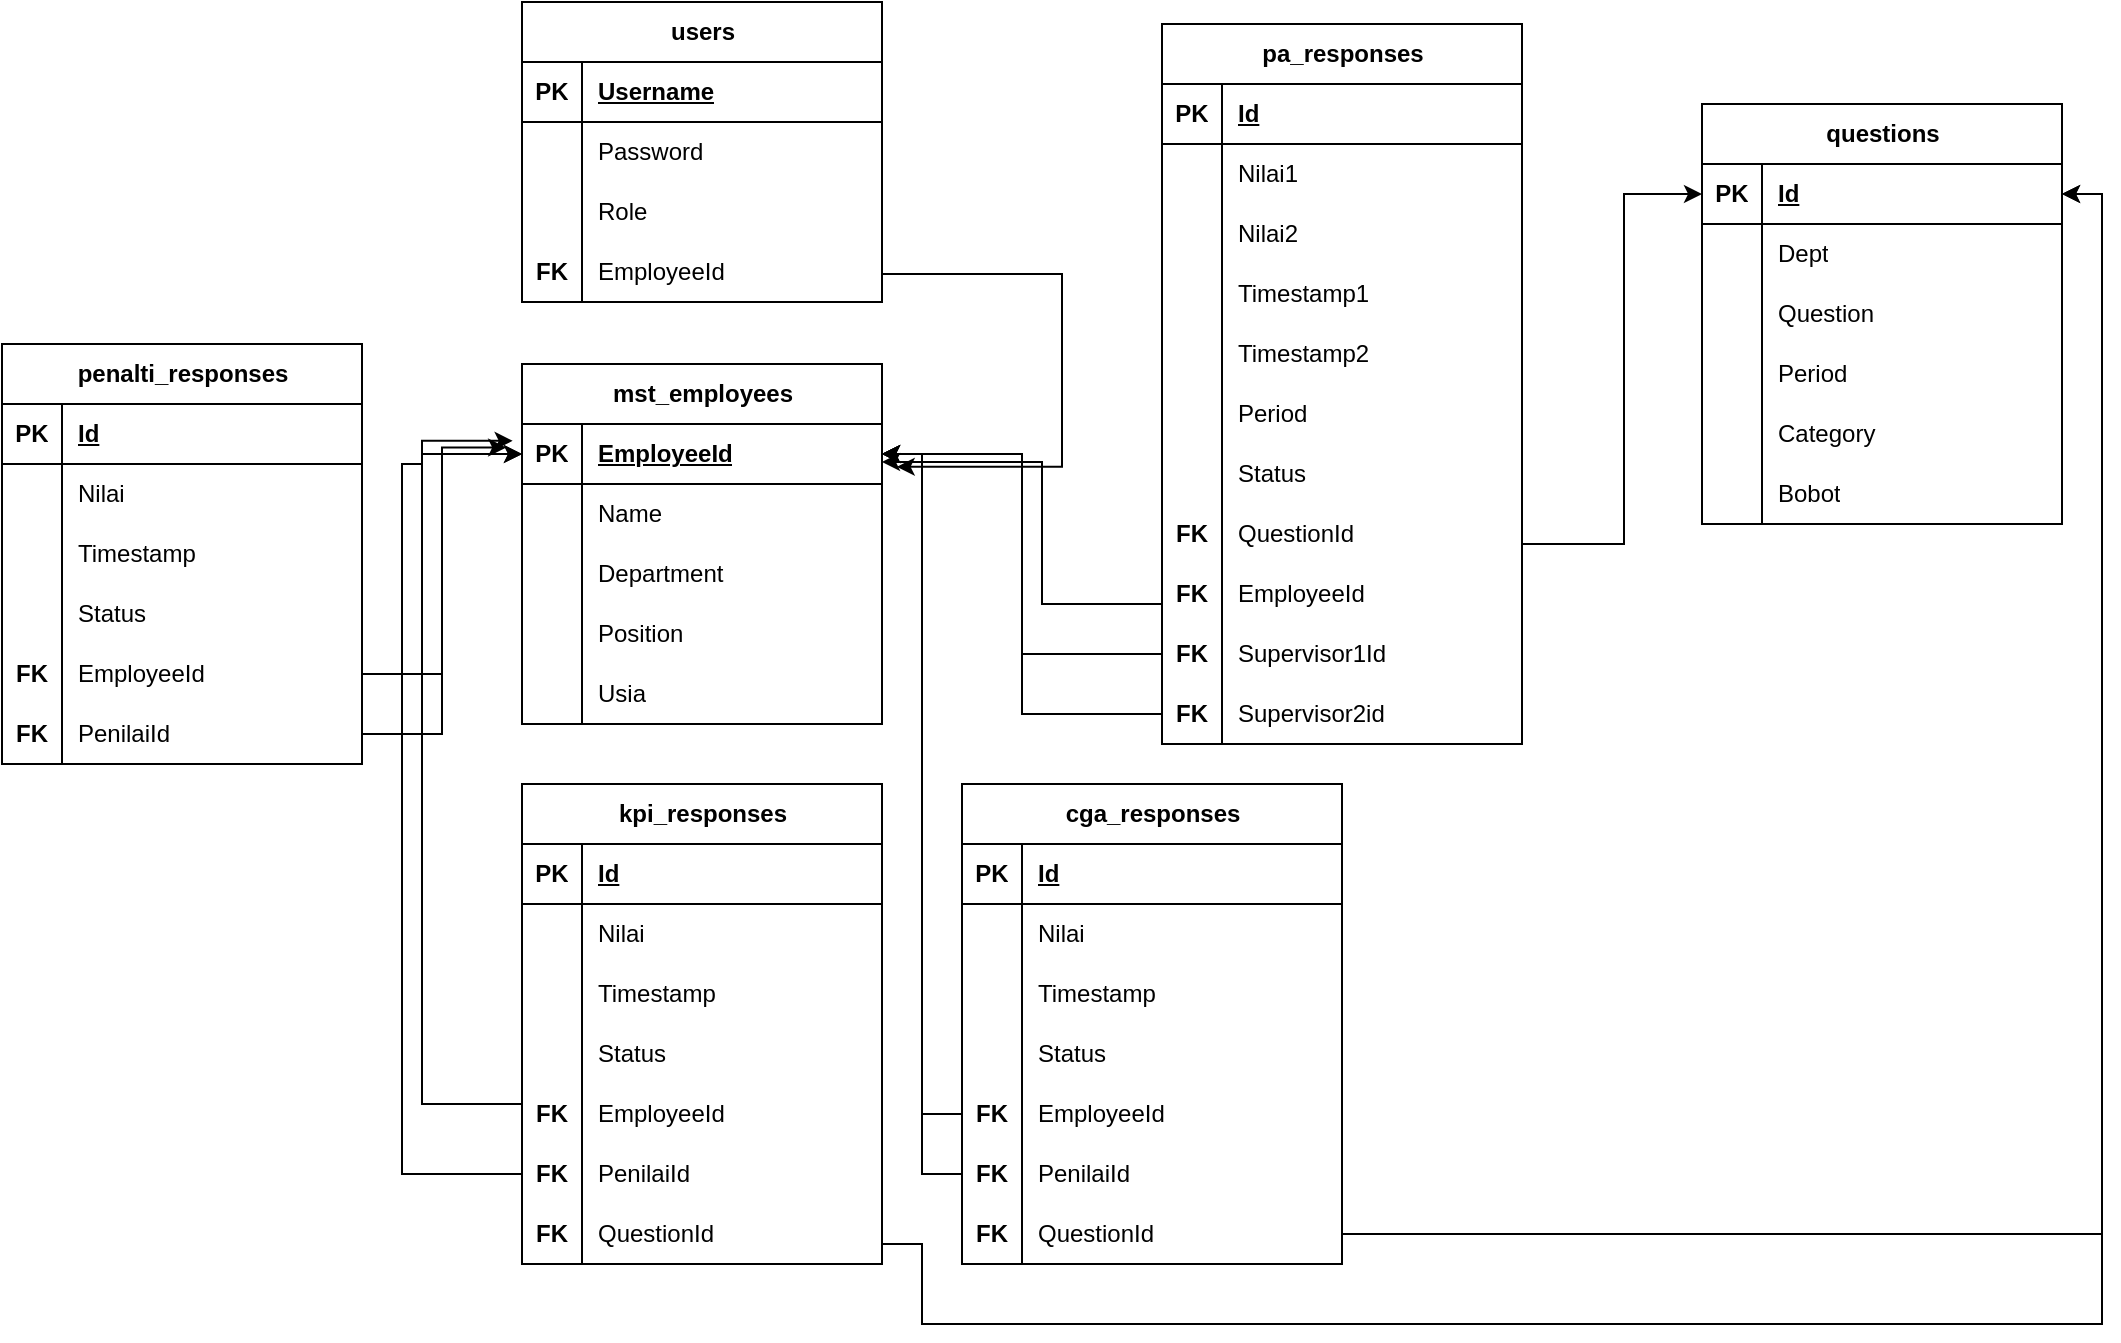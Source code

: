 <mxfile version="22.1.17" type="github">
  <diagram id="C5RBs43oDa-KdzZeNtuy" name="Page-1">
    <mxGraphModel dx="1941" dy="593" grid="1" gridSize="10" guides="1" tooltips="1" connect="1" arrows="1" fold="1" page="1" pageScale="1" pageWidth="827" pageHeight="1169" math="0" shadow="0">
      <root>
        <mxCell id="WIyWlLk6GJQsqaUBKTNV-0" />
        <mxCell id="WIyWlLk6GJQsqaUBKTNV-1" parent="WIyWlLk6GJQsqaUBKTNV-0" />
        <mxCell id="JhPKm9NOMR6fe_0S56Cf-0" style="edgeStyle=orthogonalEdgeStyle;rounded=0;orthogonalLoop=1;jettySize=auto;html=1;entryX=1.046;entryY=0.593;entryDx=0;entryDy=0;entryPerimeter=0;" parent="WIyWlLk6GJQsqaUBKTNV-1" edge="1">
          <mxGeometry relative="1" as="geometry">
            <Array as="points">
              <mxPoint x="470" y="245" />
              <mxPoint x="470" y="341" />
            </Array>
            <mxPoint x="380" y="245" as="sourcePoint" />
            <mxPoint x="387.36" y="341.418" as="targetPoint" />
          </mxGeometry>
        </mxCell>
        <mxCell id="JhPKm9NOMR6fe_0S56Cf-19" style="edgeStyle=orthogonalEdgeStyle;rounded=0;orthogonalLoop=1;jettySize=auto;html=1;entryX=1;entryY=0.5;entryDx=0;entryDy=0;" parent="WIyWlLk6GJQsqaUBKTNV-1" edge="1">
          <mxGeometry relative="1" as="geometry">
            <mxPoint x="520" y="410" as="sourcePoint" />
            <mxPoint x="380" y="339" as="targetPoint" />
            <Array as="points">
              <mxPoint x="460" y="410" />
              <mxPoint x="460" y="339" />
            </Array>
          </mxGeometry>
        </mxCell>
        <mxCell id="JhPKm9NOMR6fe_0S56Cf-29" style="edgeStyle=orthogonalEdgeStyle;rounded=0;orthogonalLoop=1;jettySize=auto;html=1;entryX=0;entryY=0.5;entryDx=0;entryDy=0;exitX=1;exitY=0.5;exitDx=0;exitDy=0;" parent="WIyWlLk6GJQsqaUBKTNV-1" source="szhjfp7ARfmKRHWfMrzg-44" target="szhjfp7ARfmKRHWfMrzg-67" edge="1">
          <mxGeometry relative="1" as="geometry">
            <mxPoint x="700" y="441" as="sourcePoint" />
            <mxPoint x="750" y="199" as="targetPoint" />
            <Array as="points">
              <mxPoint x="700" y="380" />
              <mxPoint x="751" y="380" />
              <mxPoint x="751" y="205" />
            </Array>
          </mxGeometry>
        </mxCell>
        <mxCell id="szhjfp7ARfmKRHWfMrzg-102" style="edgeStyle=orthogonalEdgeStyle;rounded=0;orthogonalLoop=1;jettySize=auto;html=1;entryX=1;entryY=0.5;entryDx=0;entryDy=0;exitX=1;exitY=0.5;exitDx=0;exitDy=0;" edge="1" parent="WIyWlLk6GJQsqaUBKTNV-1" target="szhjfp7ARfmKRHWfMrzg-67">
          <mxGeometry relative="1" as="geometry">
            <mxPoint x="380" y="713" as="sourcePoint" />
            <Array as="points">
              <mxPoint x="380" y="730" />
              <mxPoint x="400" y="730" />
              <mxPoint x="400" y="770" />
              <mxPoint x="990" y="770" />
              <mxPoint x="990" y="205" />
            </Array>
          </mxGeometry>
        </mxCell>
        <mxCell id="JhPKm9NOMR6fe_0S56Cf-43" style="edgeStyle=orthogonalEdgeStyle;rounded=0;orthogonalLoop=1;jettySize=auto;html=1;exitX=0;exitY=0.5;exitDx=0;exitDy=0;entryX=0;entryY=0.5;entryDx=0;entryDy=0;" parent="WIyWlLk6GJQsqaUBKTNV-1" source="szhjfp7ARfmKRHWfMrzg-143" target="szhjfp7ARfmKRHWfMrzg-173" edge="1">
          <mxGeometry relative="1" as="geometry">
            <mxPoint x="220" y="661" as="sourcePoint" />
            <mxPoint x="170" y="100" as="targetPoint" />
            <Array as="points">
              <mxPoint x="140" y="695" />
              <mxPoint x="140" y="340" />
              <mxPoint x="150" y="340" />
              <mxPoint x="150" y="335" />
            </Array>
          </mxGeometry>
        </mxCell>
        <mxCell id="JhPKm9NOMR6fe_0S56Cf-44" style="edgeStyle=orthogonalEdgeStyle;rounded=0;orthogonalLoop=1;jettySize=auto;html=1;exitX=0;exitY=0.5;exitDx=0;exitDy=0;entryX=-0.026;entryY=0.281;entryDx=0;entryDy=0;entryPerimeter=0;" parent="WIyWlLk6GJQsqaUBKTNV-1" source="szhjfp7ARfmKRHWfMrzg-140" target="szhjfp7ARfmKRHWfMrzg-173" edge="1">
          <mxGeometry relative="1" as="geometry">
            <mxPoint x="220" y="687" as="sourcePoint" />
            <mxPoint x="150" y="270" as="targetPoint" />
            <Array as="points">
              <mxPoint x="200" y="660" />
              <mxPoint x="150" y="660" />
              <mxPoint x="150" y="328" />
            </Array>
          </mxGeometry>
        </mxCell>
        <mxCell id="szhjfp7ARfmKRHWfMrzg-2" value="pa_responses" style="shape=table;startSize=30;container=1;collapsible=1;childLayout=tableLayout;fixedRows=1;rowLines=0;fontStyle=1;align=center;resizeLast=1;html=1;" vertex="1" parent="WIyWlLk6GJQsqaUBKTNV-1">
          <mxGeometry x="520" y="120" width="180" height="360" as="geometry" />
        </mxCell>
        <mxCell id="szhjfp7ARfmKRHWfMrzg-3" value="" style="shape=tableRow;horizontal=0;startSize=0;swimlaneHead=0;swimlaneBody=0;fillColor=none;collapsible=0;dropTarget=0;points=[[0,0.5],[1,0.5]];portConstraint=eastwest;top=0;left=0;right=0;bottom=1;" vertex="1" parent="szhjfp7ARfmKRHWfMrzg-2">
          <mxGeometry y="30" width="180" height="30" as="geometry" />
        </mxCell>
        <mxCell id="szhjfp7ARfmKRHWfMrzg-4" value="PK" style="shape=partialRectangle;connectable=0;fillColor=none;top=0;left=0;bottom=0;right=0;fontStyle=1;overflow=hidden;whiteSpace=wrap;html=1;" vertex="1" parent="szhjfp7ARfmKRHWfMrzg-3">
          <mxGeometry width="30" height="30" as="geometry">
            <mxRectangle width="30" height="30" as="alternateBounds" />
          </mxGeometry>
        </mxCell>
        <mxCell id="szhjfp7ARfmKRHWfMrzg-5" value="Id" style="shape=partialRectangle;connectable=0;fillColor=none;top=0;left=0;bottom=0;right=0;align=left;spacingLeft=6;fontStyle=5;overflow=hidden;whiteSpace=wrap;html=1;" vertex="1" parent="szhjfp7ARfmKRHWfMrzg-3">
          <mxGeometry x="30" width="150" height="30" as="geometry">
            <mxRectangle width="150" height="30" as="alternateBounds" />
          </mxGeometry>
        </mxCell>
        <mxCell id="szhjfp7ARfmKRHWfMrzg-6" value="" style="shape=tableRow;horizontal=0;startSize=0;swimlaneHead=0;swimlaneBody=0;fillColor=none;collapsible=0;dropTarget=0;points=[[0,0.5],[1,0.5]];portConstraint=eastwest;top=0;left=0;right=0;bottom=0;" vertex="1" parent="szhjfp7ARfmKRHWfMrzg-2">
          <mxGeometry y="60" width="180" height="30" as="geometry" />
        </mxCell>
        <mxCell id="szhjfp7ARfmKRHWfMrzg-7" value="" style="shape=partialRectangle;connectable=0;fillColor=none;top=0;left=0;bottom=0;right=0;editable=1;overflow=hidden;whiteSpace=wrap;html=1;" vertex="1" parent="szhjfp7ARfmKRHWfMrzg-6">
          <mxGeometry width="30" height="30" as="geometry">
            <mxRectangle width="30" height="30" as="alternateBounds" />
          </mxGeometry>
        </mxCell>
        <mxCell id="szhjfp7ARfmKRHWfMrzg-8" value="Nilai1" style="shape=partialRectangle;connectable=0;fillColor=none;top=0;left=0;bottom=0;right=0;align=left;spacingLeft=6;overflow=hidden;whiteSpace=wrap;html=1;" vertex="1" parent="szhjfp7ARfmKRHWfMrzg-6">
          <mxGeometry x="30" width="150" height="30" as="geometry">
            <mxRectangle width="150" height="30" as="alternateBounds" />
          </mxGeometry>
        </mxCell>
        <mxCell id="szhjfp7ARfmKRHWfMrzg-9" value="" style="shape=tableRow;horizontal=0;startSize=0;swimlaneHead=0;swimlaneBody=0;fillColor=none;collapsible=0;dropTarget=0;points=[[0,0.5],[1,0.5]];portConstraint=eastwest;top=0;left=0;right=0;bottom=0;" vertex="1" parent="szhjfp7ARfmKRHWfMrzg-2">
          <mxGeometry y="90" width="180" height="30" as="geometry" />
        </mxCell>
        <mxCell id="szhjfp7ARfmKRHWfMrzg-10" value="" style="shape=partialRectangle;connectable=0;fillColor=none;top=0;left=0;bottom=0;right=0;editable=1;overflow=hidden;whiteSpace=wrap;html=1;" vertex="1" parent="szhjfp7ARfmKRHWfMrzg-9">
          <mxGeometry width="30" height="30" as="geometry">
            <mxRectangle width="30" height="30" as="alternateBounds" />
          </mxGeometry>
        </mxCell>
        <mxCell id="szhjfp7ARfmKRHWfMrzg-11" value="Nilai2" style="shape=partialRectangle;connectable=0;fillColor=none;top=0;left=0;bottom=0;right=0;align=left;spacingLeft=6;overflow=hidden;whiteSpace=wrap;html=1;" vertex="1" parent="szhjfp7ARfmKRHWfMrzg-9">
          <mxGeometry x="30" width="150" height="30" as="geometry">
            <mxRectangle width="150" height="30" as="alternateBounds" />
          </mxGeometry>
        </mxCell>
        <mxCell id="szhjfp7ARfmKRHWfMrzg-12" value="" style="shape=tableRow;horizontal=0;startSize=0;swimlaneHead=0;swimlaneBody=0;fillColor=none;collapsible=0;dropTarget=0;points=[[0,0.5],[1,0.5]];portConstraint=eastwest;top=0;left=0;right=0;bottom=0;" vertex="1" parent="szhjfp7ARfmKRHWfMrzg-2">
          <mxGeometry y="120" width="180" height="30" as="geometry" />
        </mxCell>
        <mxCell id="szhjfp7ARfmKRHWfMrzg-13" value="" style="shape=partialRectangle;connectable=0;fillColor=none;top=0;left=0;bottom=0;right=0;editable=1;overflow=hidden;whiteSpace=wrap;html=1;" vertex="1" parent="szhjfp7ARfmKRHWfMrzg-12">
          <mxGeometry width="30" height="30" as="geometry">
            <mxRectangle width="30" height="30" as="alternateBounds" />
          </mxGeometry>
        </mxCell>
        <mxCell id="szhjfp7ARfmKRHWfMrzg-14" value="Timestamp1" style="shape=partialRectangle;connectable=0;fillColor=none;top=0;left=0;bottom=0;right=0;align=left;spacingLeft=6;overflow=hidden;whiteSpace=wrap;html=1;" vertex="1" parent="szhjfp7ARfmKRHWfMrzg-12">
          <mxGeometry x="30" width="150" height="30" as="geometry">
            <mxRectangle width="150" height="30" as="alternateBounds" />
          </mxGeometry>
        </mxCell>
        <mxCell id="szhjfp7ARfmKRHWfMrzg-35" value="" style="shape=tableRow;horizontal=0;startSize=0;swimlaneHead=0;swimlaneBody=0;fillColor=none;collapsible=0;dropTarget=0;points=[[0,0.5],[1,0.5]];portConstraint=eastwest;top=0;left=0;right=0;bottom=0;" vertex="1" parent="szhjfp7ARfmKRHWfMrzg-2">
          <mxGeometry y="150" width="180" height="30" as="geometry" />
        </mxCell>
        <mxCell id="szhjfp7ARfmKRHWfMrzg-36" value="" style="shape=partialRectangle;connectable=0;fillColor=none;top=0;left=0;bottom=0;right=0;editable=1;overflow=hidden;whiteSpace=wrap;html=1;" vertex="1" parent="szhjfp7ARfmKRHWfMrzg-35">
          <mxGeometry width="30" height="30" as="geometry">
            <mxRectangle width="30" height="30" as="alternateBounds" />
          </mxGeometry>
        </mxCell>
        <mxCell id="szhjfp7ARfmKRHWfMrzg-37" value="Timestamp2" style="shape=partialRectangle;connectable=0;fillColor=none;top=0;left=0;bottom=0;right=0;align=left;spacingLeft=6;overflow=hidden;whiteSpace=wrap;html=1;" vertex="1" parent="szhjfp7ARfmKRHWfMrzg-35">
          <mxGeometry x="30" width="150" height="30" as="geometry">
            <mxRectangle width="150" height="30" as="alternateBounds" />
          </mxGeometry>
        </mxCell>
        <mxCell id="szhjfp7ARfmKRHWfMrzg-38" value="" style="shape=tableRow;horizontal=0;startSize=0;swimlaneHead=0;swimlaneBody=0;fillColor=none;collapsible=0;dropTarget=0;points=[[0,0.5],[1,0.5]];portConstraint=eastwest;top=0;left=0;right=0;bottom=0;" vertex="1" parent="szhjfp7ARfmKRHWfMrzg-2">
          <mxGeometry y="180" width="180" height="30" as="geometry" />
        </mxCell>
        <mxCell id="szhjfp7ARfmKRHWfMrzg-39" value="" style="shape=partialRectangle;connectable=0;fillColor=none;top=0;left=0;bottom=0;right=0;editable=1;overflow=hidden;whiteSpace=wrap;html=1;" vertex="1" parent="szhjfp7ARfmKRHWfMrzg-38">
          <mxGeometry width="30" height="30" as="geometry">
            <mxRectangle width="30" height="30" as="alternateBounds" />
          </mxGeometry>
        </mxCell>
        <mxCell id="szhjfp7ARfmKRHWfMrzg-40" value="Period" style="shape=partialRectangle;connectable=0;fillColor=none;top=0;left=0;bottom=0;right=0;align=left;spacingLeft=6;overflow=hidden;whiteSpace=wrap;html=1;" vertex="1" parent="szhjfp7ARfmKRHWfMrzg-38">
          <mxGeometry x="30" width="150" height="30" as="geometry">
            <mxRectangle width="150" height="30" as="alternateBounds" />
          </mxGeometry>
        </mxCell>
        <mxCell id="szhjfp7ARfmKRHWfMrzg-41" value="" style="shape=tableRow;horizontal=0;startSize=0;swimlaneHead=0;swimlaneBody=0;fillColor=none;collapsible=0;dropTarget=0;points=[[0,0.5],[1,0.5]];portConstraint=eastwest;top=0;left=0;right=0;bottom=0;" vertex="1" parent="szhjfp7ARfmKRHWfMrzg-2">
          <mxGeometry y="210" width="180" height="30" as="geometry" />
        </mxCell>
        <mxCell id="szhjfp7ARfmKRHWfMrzg-42" value="" style="shape=partialRectangle;connectable=0;fillColor=none;top=0;left=0;bottom=0;right=0;editable=1;overflow=hidden;whiteSpace=wrap;html=1;" vertex="1" parent="szhjfp7ARfmKRHWfMrzg-41">
          <mxGeometry width="30" height="30" as="geometry">
            <mxRectangle width="30" height="30" as="alternateBounds" />
          </mxGeometry>
        </mxCell>
        <mxCell id="szhjfp7ARfmKRHWfMrzg-43" value="Status" style="shape=partialRectangle;connectable=0;fillColor=none;top=0;left=0;bottom=0;right=0;align=left;spacingLeft=6;overflow=hidden;whiteSpace=wrap;html=1;" vertex="1" parent="szhjfp7ARfmKRHWfMrzg-41">
          <mxGeometry x="30" width="150" height="30" as="geometry">
            <mxRectangle width="150" height="30" as="alternateBounds" />
          </mxGeometry>
        </mxCell>
        <mxCell id="szhjfp7ARfmKRHWfMrzg-44" value="" style="shape=tableRow;horizontal=0;startSize=0;swimlaneHead=0;swimlaneBody=0;fillColor=none;collapsible=0;dropTarget=0;points=[[0,0.5],[1,0.5]];portConstraint=eastwest;top=0;left=0;right=0;bottom=0;" vertex="1" parent="szhjfp7ARfmKRHWfMrzg-2">
          <mxGeometry y="240" width="180" height="30" as="geometry" />
        </mxCell>
        <mxCell id="szhjfp7ARfmKRHWfMrzg-45" value="&lt;b&gt;FK&lt;/b&gt;" style="shape=partialRectangle;connectable=0;fillColor=none;top=0;left=0;bottom=0;right=0;editable=1;overflow=hidden;whiteSpace=wrap;html=1;" vertex="1" parent="szhjfp7ARfmKRHWfMrzg-44">
          <mxGeometry width="30" height="30" as="geometry">
            <mxRectangle width="30" height="30" as="alternateBounds" />
          </mxGeometry>
        </mxCell>
        <mxCell id="szhjfp7ARfmKRHWfMrzg-46" value="QuestionId" style="shape=partialRectangle;connectable=0;fillColor=none;top=0;left=0;bottom=0;right=0;align=left;spacingLeft=6;overflow=hidden;whiteSpace=wrap;html=1;" vertex="1" parent="szhjfp7ARfmKRHWfMrzg-44">
          <mxGeometry x="30" width="150" height="30" as="geometry">
            <mxRectangle width="150" height="30" as="alternateBounds" />
          </mxGeometry>
        </mxCell>
        <mxCell id="szhjfp7ARfmKRHWfMrzg-47" value="" style="shape=tableRow;horizontal=0;startSize=0;swimlaneHead=0;swimlaneBody=0;fillColor=none;collapsible=0;dropTarget=0;points=[[0,0.5],[1,0.5]];portConstraint=eastwest;top=0;left=0;right=0;bottom=0;" vertex="1" parent="szhjfp7ARfmKRHWfMrzg-2">
          <mxGeometry y="270" width="180" height="30" as="geometry" />
        </mxCell>
        <mxCell id="szhjfp7ARfmKRHWfMrzg-48" value="&lt;b&gt;FK&lt;/b&gt;" style="shape=partialRectangle;connectable=0;fillColor=none;top=0;left=0;bottom=0;right=0;editable=1;overflow=hidden;whiteSpace=wrap;html=1;" vertex="1" parent="szhjfp7ARfmKRHWfMrzg-47">
          <mxGeometry width="30" height="30" as="geometry">
            <mxRectangle width="30" height="30" as="alternateBounds" />
          </mxGeometry>
        </mxCell>
        <mxCell id="szhjfp7ARfmKRHWfMrzg-49" value="EmployeeId" style="shape=partialRectangle;connectable=0;fillColor=none;top=0;left=0;bottom=0;right=0;align=left;spacingLeft=6;overflow=hidden;whiteSpace=wrap;html=1;" vertex="1" parent="szhjfp7ARfmKRHWfMrzg-47">
          <mxGeometry x="30" width="150" height="30" as="geometry">
            <mxRectangle width="150" height="30" as="alternateBounds" />
          </mxGeometry>
        </mxCell>
        <mxCell id="szhjfp7ARfmKRHWfMrzg-50" value="" style="shape=tableRow;horizontal=0;startSize=0;swimlaneHead=0;swimlaneBody=0;fillColor=none;collapsible=0;dropTarget=0;points=[[0,0.5],[1,0.5]];portConstraint=eastwest;top=0;left=0;right=0;bottom=0;" vertex="1" parent="szhjfp7ARfmKRHWfMrzg-2">
          <mxGeometry y="300" width="180" height="30" as="geometry" />
        </mxCell>
        <mxCell id="szhjfp7ARfmKRHWfMrzg-51" value="&lt;b&gt;FK&lt;/b&gt;" style="shape=partialRectangle;connectable=0;fillColor=none;top=0;left=0;bottom=0;right=0;editable=1;overflow=hidden;whiteSpace=wrap;html=1;" vertex="1" parent="szhjfp7ARfmKRHWfMrzg-50">
          <mxGeometry width="30" height="30" as="geometry">
            <mxRectangle width="30" height="30" as="alternateBounds" />
          </mxGeometry>
        </mxCell>
        <mxCell id="szhjfp7ARfmKRHWfMrzg-52" value="Supervisor1Id" style="shape=partialRectangle;connectable=0;fillColor=none;top=0;left=0;bottom=0;right=0;align=left;spacingLeft=6;overflow=hidden;whiteSpace=wrap;html=1;" vertex="1" parent="szhjfp7ARfmKRHWfMrzg-50">
          <mxGeometry x="30" width="150" height="30" as="geometry">
            <mxRectangle width="150" height="30" as="alternateBounds" />
          </mxGeometry>
        </mxCell>
        <mxCell id="szhjfp7ARfmKRHWfMrzg-53" value="" style="shape=tableRow;horizontal=0;startSize=0;swimlaneHead=0;swimlaneBody=0;fillColor=none;collapsible=0;dropTarget=0;points=[[0,0.5],[1,0.5]];portConstraint=eastwest;top=0;left=0;right=0;bottom=0;" vertex="1" parent="szhjfp7ARfmKRHWfMrzg-2">
          <mxGeometry y="330" width="180" height="30" as="geometry" />
        </mxCell>
        <mxCell id="szhjfp7ARfmKRHWfMrzg-54" value="&lt;b&gt;FK&lt;/b&gt;" style="shape=partialRectangle;connectable=0;fillColor=none;top=0;left=0;bottom=0;right=0;editable=1;overflow=hidden;whiteSpace=wrap;html=1;" vertex="1" parent="szhjfp7ARfmKRHWfMrzg-53">
          <mxGeometry width="30" height="30" as="geometry">
            <mxRectangle width="30" height="30" as="alternateBounds" />
          </mxGeometry>
        </mxCell>
        <mxCell id="szhjfp7ARfmKRHWfMrzg-55" value="Supervisor2id" style="shape=partialRectangle;connectable=0;fillColor=none;top=0;left=0;bottom=0;right=0;align=left;spacingLeft=6;overflow=hidden;whiteSpace=wrap;html=1;" vertex="1" parent="szhjfp7ARfmKRHWfMrzg-53">
          <mxGeometry x="30" width="150" height="30" as="geometry">
            <mxRectangle width="150" height="30" as="alternateBounds" />
          </mxGeometry>
        </mxCell>
        <mxCell id="szhjfp7ARfmKRHWfMrzg-66" value="questions" style="shape=table;startSize=30;container=1;collapsible=1;childLayout=tableLayout;fixedRows=1;rowLines=0;fontStyle=1;align=center;resizeLast=1;html=1;" vertex="1" parent="WIyWlLk6GJQsqaUBKTNV-1">
          <mxGeometry x="790" y="160" width="180" height="210" as="geometry" />
        </mxCell>
        <mxCell id="szhjfp7ARfmKRHWfMrzg-67" value="" style="shape=tableRow;horizontal=0;startSize=0;swimlaneHead=0;swimlaneBody=0;fillColor=none;collapsible=0;dropTarget=0;points=[[0,0.5],[1,0.5]];portConstraint=eastwest;top=0;left=0;right=0;bottom=1;" vertex="1" parent="szhjfp7ARfmKRHWfMrzg-66">
          <mxGeometry y="30" width="180" height="30" as="geometry" />
        </mxCell>
        <mxCell id="szhjfp7ARfmKRHWfMrzg-68" value="PK" style="shape=partialRectangle;connectable=0;fillColor=none;top=0;left=0;bottom=0;right=0;fontStyle=1;overflow=hidden;whiteSpace=wrap;html=1;" vertex="1" parent="szhjfp7ARfmKRHWfMrzg-67">
          <mxGeometry width="30" height="30" as="geometry">
            <mxRectangle width="30" height="30" as="alternateBounds" />
          </mxGeometry>
        </mxCell>
        <mxCell id="szhjfp7ARfmKRHWfMrzg-69" value="Id" style="shape=partialRectangle;connectable=0;fillColor=none;top=0;left=0;bottom=0;right=0;align=left;spacingLeft=6;fontStyle=5;overflow=hidden;whiteSpace=wrap;html=1;" vertex="1" parent="szhjfp7ARfmKRHWfMrzg-67">
          <mxGeometry x="30" width="150" height="30" as="geometry">
            <mxRectangle width="150" height="30" as="alternateBounds" />
          </mxGeometry>
        </mxCell>
        <mxCell id="szhjfp7ARfmKRHWfMrzg-70" value="" style="shape=tableRow;horizontal=0;startSize=0;swimlaneHead=0;swimlaneBody=0;fillColor=none;collapsible=0;dropTarget=0;points=[[0,0.5],[1,0.5]];portConstraint=eastwest;top=0;left=0;right=0;bottom=0;" vertex="1" parent="szhjfp7ARfmKRHWfMrzg-66">
          <mxGeometry y="60" width="180" height="30" as="geometry" />
        </mxCell>
        <mxCell id="szhjfp7ARfmKRHWfMrzg-71" value="" style="shape=partialRectangle;connectable=0;fillColor=none;top=0;left=0;bottom=0;right=0;editable=1;overflow=hidden;whiteSpace=wrap;html=1;" vertex="1" parent="szhjfp7ARfmKRHWfMrzg-70">
          <mxGeometry width="30" height="30" as="geometry">
            <mxRectangle width="30" height="30" as="alternateBounds" />
          </mxGeometry>
        </mxCell>
        <mxCell id="szhjfp7ARfmKRHWfMrzg-72" value="Dept" style="shape=partialRectangle;connectable=0;fillColor=none;top=0;left=0;bottom=0;right=0;align=left;spacingLeft=6;overflow=hidden;whiteSpace=wrap;html=1;" vertex="1" parent="szhjfp7ARfmKRHWfMrzg-70">
          <mxGeometry x="30" width="150" height="30" as="geometry">
            <mxRectangle width="150" height="30" as="alternateBounds" />
          </mxGeometry>
        </mxCell>
        <mxCell id="szhjfp7ARfmKRHWfMrzg-73" value="" style="shape=tableRow;horizontal=0;startSize=0;swimlaneHead=0;swimlaneBody=0;fillColor=none;collapsible=0;dropTarget=0;points=[[0,0.5],[1,0.5]];portConstraint=eastwest;top=0;left=0;right=0;bottom=0;" vertex="1" parent="szhjfp7ARfmKRHWfMrzg-66">
          <mxGeometry y="90" width="180" height="30" as="geometry" />
        </mxCell>
        <mxCell id="szhjfp7ARfmKRHWfMrzg-74" value="" style="shape=partialRectangle;connectable=0;fillColor=none;top=0;left=0;bottom=0;right=0;editable=1;overflow=hidden;whiteSpace=wrap;html=1;" vertex="1" parent="szhjfp7ARfmKRHWfMrzg-73">
          <mxGeometry width="30" height="30" as="geometry">
            <mxRectangle width="30" height="30" as="alternateBounds" />
          </mxGeometry>
        </mxCell>
        <mxCell id="szhjfp7ARfmKRHWfMrzg-75" value="Question" style="shape=partialRectangle;connectable=0;fillColor=none;top=0;left=0;bottom=0;right=0;align=left;spacingLeft=6;overflow=hidden;whiteSpace=wrap;html=1;" vertex="1" parent="szhjfp7ARfmKRHWfMrzg-73">
          <mxGeometry x="30" width="150" height="30" as="geometry">
            <mxRectangle width="150" height="30" as="alternateBounds" />
          </mxGeometry>
        </mxCell>
        <mxCell id="szhjfp7ARfmKRHWfMrzg-76" value="" style="shape=tableRow;horizontal=0;startSize=0;swimlaneHead=0;swimlaneBody=0;fillColor=none;collapsible=0;dropTarget=0;points=[[0,0.5],[1,0.5]];portConstraint=eastwest;top=0;left=0;right=0;bottom=0;" vertex="1" parent="szhjfp7ARfmKRHWfMrzg-66">
          <mxGeometry y="120" width="180" height="30" as="geometry" />
        </mxCell>
        <mxCell id="szhjfp7ARfmKRHWfMrzg-77" value="" style="shape=partialRectangle;connectable=0;fillColor=none;top=0;left=0;bottom=0;right=0;editable=1;overflow=hidden;whiteSpace=wrap;html=1;" vertex="1" parent="szhjfp7ARfmKRHWfMrzg-76">
          <mxGeometry width="30" height="30" as="geometry">
            <mxRectangle width="30" height="30" as="alternateBounds" />
          </mxGeometry>
        </mxCell>
        <mxCell id="szhjfp7ARfmKRHWfMrzg-78" value="Period" style="shape=partialRectangle;connectable=0;fillColor=none;top=0;left=0;bottom=0;right=0;align=left;spacingLeft=6;overflow=hidden;whiteSpace=wrap;html=1;" vertex="1" parent="szhjfp7ARfmKRHWfMrzg-76">
          <mxGeometry x="30" width="150" height="30" as="geometry">
            <mxRectangle width="150" height="30" as="alternateBounds" />
          </mxGeometry>
        </mxCell>
        <mxCell id="szhjfp7ARfmKRHWfMrzg-79" value="" style="shape=tableRow;horizontal=0;startSize=0;swimlaneHead=0;swimlaneBody=0;fillColor=none;collapsible=0;dropTarget=0;points=[[0,0.5],[1,0.5]];portConstraint=eastwest;top=0;left=0;right=0;bottom=0;" vertex="1" parent="szhjfp7ARfmKRHWfMrzg-66">
          <mxGeometry y="150" width="180" height="30" as="geometry" />
        </mxCell>
        <mxCell id="szhjfp7ARfmKRHWfMrzg-80" value="" style="shape=partialRectangle;connectable=0;fillColor=none;top=0;left=0;bottom=0;right=0;editable=1;overflow=hidden;whiteSpace=wrap;html=1;" vertex="1" parent="szhjfp7ARfmKRHWfMrzg-79">
          <mxGeometry width="30" height="30" as="geometry">
            <mxRectangle width="30" height="30" as="alternateBounds" />
          </mxGeometry>
        </mxCell>
        <mxCell id="szhjfp7ARfmKRHWfMrzg-81" value="Category" style="shape=partialRectangle;connectable=0;fillColor=none;top=0;left=0;bottom=0;right=0;align=left;spacingLeft=6;overflow=hidden;whiteSpace=wrap;html=1;" vertex="1" parent="szhjfp7ARfmKRHWfMrzg-79">
          <mxGeometry x="30" width="150" height="30" as="geometry">
            <mxRectangle width="150" height="30" as="alternateBounds" />
          </mxGeometry>
        </mxCell>
        <mxCell id="szhjfp7ARfmKRHWfMrzg-82" value="" style="shape=tableRow;horizontal=0;startSize=0;swimlaneHead=0;swimlaneBody=0;fillColor=none;collapsible=0;dropTarget=0;points=[[0,0.5],[1,0.5]];portConstraint=eastwest;top=0;left=0;right=0;bottom=0;" vertex="1" parent="szhjfp7ARfmKRHWfMrzg-66">
          <mxGeometry y="180" width="180" height="30" as="geometry" />
        </mxCell>
        <mxCell id="szhjfp7ARfmKRHWfMrzg-83" value="" style="shape=partialRectangle;connectable=0;fillColor=none;top=0;left=0;bottom=0;right=0;editable=1;overflow=hidden;whiteSpace=wrap;html=1;" vertex="1" parent="szhjfp7ARfmKRHWfMrzg-82">
          <mxGeometry width="30" height="30" as="geometry">
            <mxRectangle width="30" height="30" as="alternateBounds" />
          </mxGeometry>
        </mxCell>
        <mxCell id="szhjfp7ARfmKRHWfMrzg-84" value="Bobot" style="shape=partialRectangle;connectable=0;fillColor=none;top=0;left=0;bottom=0;right=0;align=left;spacingLeft=6;overflow=hidden;whiteSpace=wrap;html=1;" vertex="1" parent="szhjfp7ARfmKRHWfMrzg-82">
          <mxGeometry x="30" width="150" height="30" as="geometry">
            <mxRectangle width="150" height="30" as="alternateBounds" />
          </mxGeometry>
        </mxCell>
        <mxCell id="szhjfp7ARfmKRHWfMrzg-103" value="cga_responses" style="shape=table;startSize=30;container=1;collapsible=1;childLayout=tableLayout;fixedRows=1;rowLines=0;fontStyle=1;align=center;resizeLast=1;html=1;" vertex="1" parent="WIyWlLk6GJQsqaUBKTNV-1">
          <mxGeometry x="420" y="500" width="190" height="240" as="geometry" />
        </mxCell>
        <mxCell id="szhjfp7ARfmKRHWfMrzg-104" value="" style="shape=tableRow;horizontal=0;startSize=0;swimlaneHead=0;swimlaneBody=0;fillColor=none;collapsible=0;dropTarget=0;points=[[0,0.5],[1,0.5]];portConstraint=eastwest;top=0;left=0;right=0;bottom=1;" vertex="1" parent="szhjfp7ARfmKRHWfMrzg-103">
          <mxGeometry y="30" width="190" height="30" as="geometry" />
        </mxCell>
        <mxCell id="szhjfp7ARfmKRHWfMrzg-105" value="PK" style="shape=partialRectangle;connectable=0;fillColor=none;top=0;left=0;bottom=0;right=0;fontStyle=1;overflow=hidden;whiteSpace=wrap;html=1;" vertex="1" parent="szhjfp7ARfmKRHWfMrzg-104">
          <mxGeometry width="30" height="30" as="geometry">
            <mxRectangle width="30" height="30" as="alternateBounds" />
          </mxGeometry>
        </mxCell>
        <mxCell id="szhjfp7ARfmKRHWfMrzg-106" value="Id" style="shape=partialRectangle;connectable=0;fillColor=none;top=0;left=0;bottom=0;right=0;align=left;spacingLeft=6;fontStyle=5;overflow=hidden;whiteSpace=wrap;html=1;" vertex="1" parent="szhjfp7ARfmKRHWfMrzg-104">
          <mxGeometry x="30" width="160" height="30" as="geometry">
            <mxRectangle width="160" height="30" as="alternateBounds" />
          </mxGeometry>
        </mxCell>
        <mxCell id="szhjfp7ARfmKRHWfMrzg-107" value="" style="shape=tableRow;horizontal=0;startSize=0;swimlaneHead=0;swimlaneBody=0;fillColor=none;collapsible=0;dropTarget=0;points=[[0,0.5],[1,0.5]];portConstraint=eastwest;top=0;left=0;right=0;bottom=0;" vertex="1" parent="szhjfp7ARfmKRHWfMrzg-103">
          <mxGeometry y="60" width="190" height="30" as="geometry" />
        </mxCell>
        <mxCell id="szhjfp7ARfmKRHWfMrzg-108" value="" style="shape=partialRectangle;connectable=0;fillColor=none;top=0;left=0;bottom=0;right=0;editable=1;overflow=hidden;whiteSpace=wrap;html=1;" vertex="1" parent="szhjfp7ARfmKRHWfMrzg-107">
          <mxGeometry width="30" height="30" as="geometry">
            <mxRectangle width="30" height="30" as="alternateBounds" />
          </mxGeometry>
        </mxCell>
        <mxCell id="szhjfp7ARfmKRHWfMrzg-109" value="Nilai" style="shape=partialRectangle;connectable=0;fillColor=none;top=0;left=0;bottom=0;right=0;align=left;spacingLeft=6;overflow=hidden;whiteSpace=wrap;html=1;" vertex="1" parent="szhjfp7ARfmKRHWfMrzg-107">
          <mxGeometry x="30" width="160" height="30" as="geometry">
            <mxRectangle width="160" height="30" as="alternateBounds" />
          </mxGeometry>
        </mxCell>
        <mxCell id="szhjfp7ARfmKRHWfMrzg-110" value="" style="shape=tableRow;horizontal=0;startSize=0;swimlaneHead=0;swimlaneBody=0;fillColor=none;collapsible=0;dropTarget=0;points=[[0,0.5],[1,0.5]];portConstraint=eastwest;top=0;left=0;right=0;bottom=0;" vertex="1" parent="szhjfp7ARfmKRHWfMrzg-103">
          <mxGeometry y="90" width="190" height="30" as="geometry" />
        </mxCell>
        <mxCell id="szhjfp7ARfmKRHWfMrzg-111" value="" style="shape=partialRectangle;connectable=0;fillColor=none;top=0;left=0;bottom=0;right=0;editable=1;overflow=hidden;whiteSpace=wrap;html=1;" vertex="1" parent="szhjfp7ARfmKRHWfMrzg-110">
          <mxGeometry width="30" height="30" as="geometry">
            <mxRectangle width="30" height="30" as="alternateBounds" />
          </mxGeometry>
        </mxCell>
        <mxCell id="szhjfp7ARfmKRHWfMrzg-112" value="Timestamp" style="shape=partialRectangle;connectable=0;fillColor=none;top=0;left=0;bottom=0;right=0;align=left;spacingLeft=6;overflow=hidden;whiteSpace=wrap;html=1;" vertex="1" parent="szhjfp7ARfmKRHWfMrzg-110">
          <mxGeometry x="30" width="160" height="30" as="geometry">
            <mxRectangle width="160" height="30" as="alternateBounds" />
          </mxGeometry>
        </mxCell>
        <mxCell id="szhjfp7ARfmKRHWfMrzg-113" value="" style="shape=tableRow;horizontal=0;startSize=0;swimlaneHead=0;swimlaneBody=0;fillColor=none;collapsible=0;dropTarget=0;points=[[0,0.5],[1,0.5]];portConstraint=eastwest;top=0;left=0;right=0;bottom=0;" vertex="1" parent="szhjfp7ARfmKRHWfMrzg-103">
          <mxGeometry y="120" width="190" height="30" as="geometry" />
        </mxCell>
        <mxCell id="szhjfp7ARfmKRHWfMrzg-114" value="" style="shape=partialRectangle;connectable=0;fillColor=none;top=0;left=0;bottom=0;right=0;editable=1;overflow=hidden;whiteSpace=wrap;html=1;" vertex="1" parent="szhjfp7ARfmKRHWfMrzg-113">
          <mxGeometry width="30" height="30" as="geometry">
            <mxRectangle width="30" height="30" as="alternateBounds" />
          </mxGeometry>
        </mxCell>
        <mxCell id="szhjfp7ARfmKRHWfMrzg-115" value="Status" style="shape=partialRectangle;connectable=0;fillColor=none;top=0;left=0;bottom=0;right=0;align=left;spacingLeft=6;overflow=hidden;whiteSpace=wrap;html=1;" vertex="1" parent="szhjfp7ARfmKRHWfMrzg-113">
          <mxGeometry x="30" width="160" height="30" as="geometry">
            <mxRectangle width="160" height="30" as="alternateBounds" />
          </mxGeometry>
        </mxCell>
        <mxCell id="szhjfp7ARfmKRHWfMrzg-116" value="" style="shape=tableRow;horizontal=0;startSize=0;swimlaneHead=0;swimlaneBody=0;fillColor=none;collapsible=0;dropTarget=0;points=[[0,0.5],[1,0.5]];portConstraint=eastwest;top=0;left=0;right=0;bottom=0;" vertex="1" parent="szhjfp7ARfmKRHWfMrzg-103">
          <mxGeometry y="150" width="190" height="30" as="geometry" />
        </mxCell>
        <mxCell id="szhjfp7ARfmKRHWfMrzg-117" value="&lt;b&gt;FK&lt;/b&gt;" style="shape=partialRectangle;connectable=0;fillColor=none;top=0;left=0;bottom=0;right=0;editable=1;overflow=hidden;whiteSpace=wrap;html=1;" vertex="1" parent="szhjfp7ARfmKRHWfMrzg-116">
          <mxGeometry width="30" height="30" as="geometry">
            <mxRectangle width="30" height="30" as="alternateBounds" />
          </mxGeometry>
        </mxCell>
        <mxCell id="szhjfp7ARfmKRHWfMrzg-118" value="EmployeeId" style="shape=partialRectangle;connectable=0;fillColor=none;top=0;left=0;bottom=0;right=0;align=left;spacingLeft=6;overflow=hidden;whiteSpace=wrap;html=1;" vertex="1" parent="szhjfp7ARfmKRHWfMrzg-116">
          <mxGeometry x="30" width="160" height="30" as="geometry">
            <mxRectangle width="160" height="30" as="alternateBounds" />
          </mxGeometry>
        </mxCell>
        <mxCell id="szhjfp7ARfmKRHWfMrzg-119" value="" style="shape=tableRow;horizontal=0;startSize=0;swimlaneHead=0;swimlaneBody=0;fillColor=none;collapsible=0;dropTarget=0;points=[[0,0.5],[1,0.5]];portConstraint=eastwest;top=0;left=0;right=0;bottom=0;" vertex="1" parent="szhjfp7ARfmKRHWfMrzg-103">
          <mxGeometry y="180" width="190" height="30" as="geometry" />
        </mxCell>
        <mxCell id="szhjfp7ARfmKRHWfMrzg-120" value="&lt;b&gt;FK&lt;/b&gt;" style="shape=partialRectangle;connectable=0;fillColor=none;top=0;left=0;bottom=0;right=0;editable=1;overflow=hidden;whiteSpace=wrap;html=1;" vertex="1" parent="szhjfp7ARfmKRHWfMrzg-119">
          <mxGeometry width="30" height="30" as="geometry">
            <mxRectangle width="30" height="30" as="alternateBounds" />
          </mxGeometry>
        </mxCell>
        <mxCell id="szhjfp7ARfmKRHWfMrzg-121" value="PenilaiId" style="shape=partialRectangle;connectable=0;fillColor=none;top=0;left=0;bottom=0;right=0;align=left;spacingLeft=6;overflow=hidden;whiteSpace=wrap;html=1;" vertex="1" parent="szhjfp7ARfmKRHWfMrzg-119">
          <mxGeometry x="30" width="160" height="30" as="geometry">
            <mxRectangle width="160" height="30" as="alternateBounds" />
          </mxGeometry>
        </mxCell>
        <mxCell id="szhjfp7ARfmKRHWfMrzg-122" value="" style="shape=tableRow;horizontal=0;startSize=0;swimlaneHead=0;swimlaneBody=0;fillColor=none;collapsible=0;dropTarget=0;points=[[0,0.5],[1,0.5]];portConstraint=eastwest;top=0;left=0;right=0;bottom=0;" vertex="1" parent="szhjfp7ARfmKRHWfMrzg-103">
          <mxGeometry y="210" width="190" height="30" as="geometry" />
        </mxCell>
        <mxCell id="szhjfp7ARfmKRHWfMrzg-123" value="&lt;b&gt;FK&lt;/b&gt;" style="shape=partialRectangle;connectable=0;fillColor=none;top=0;left=0;bottom=0;right=0;editable=1;overflow=hidden;whiteSpace=wrap;html=1;" vertex="1" parent="szhjfp7ARfmKRHWfMrzg-122">
          <mxGeometry width="30" height="30" as="geometry">
            <mxRectangle width="30" height="30" as="alternateBounds" />
          </mxGeometry>
        </mxCell>
        <mxCell id="szhjfp7ARfmKRHWfMrzg-124" value="QuestionId" style="shape=partialRectangle;connectable=0;fillColor=none;top=0;left=0;bottom=0;right=0;align=left;spacingLeft=6;overflow=hidden;whiteSpace=wrap;html=1;" vertex="1" parent="szhjfp7ARfmKRHWfMrzg-122">
          <mxGeometry x="30" width="160" height="30" as="geometry">
            <mxRectangle width="160" height="30" as="alternateBounds" />
          </mxGeometry>
        </mxCell>
        <mxCell id="szhjfp7ARfmKRHWfMrzg-126" style="edgeStyle=orthogonalEdgeStyle;rounded=0;orthogonalLoop=1;jettySize=auto;html=1;entryX=1;entryY=0.5;entryDx=0;entryDy=0;" edge="1" parent="WIyWlLk6GJQsqaUBKTNV-1" source="szhjfp7ARfmKRHWfMrzg-122" target="szhjfp7ARfmKRHWfMrzg-67">
          <mxGeometry relative="1" as="geometry" />
        </mxCell>
        <mxCell id="szhjfp7ARfmKRHWfMrzg-127" value="kpi_responses" style="shape=table;startSize=30;container=1;collapsible=1;childLayout=tableLayout;fixedRows=1;rowLines=0;fontStyle=1;align=center;resizeLast=1;html=1;" vertex="1" parent="WIyWlLk6GJQsqaUBKTNV-1">
          <mxGeometry x="200" y="500" width="180" height="240" as="geometry" />
        </mxCell>
        <mxCell id="szhjfp7ARfmKRHWfMrzg-128" value="" style="shape=tableRow;horizontal=0;startSize=0;swimlaneHead=0;swimlaneBody=0;fillColor=none;collapsible=0;dropTarget=0;points=[[0,0.5],[1,0.5]];portConstraint=eastwest;top=0;left=0;right=0;bottom=1;" vertex="1" parent="szhjfp7ARfmKRHWfMrzg-127">
          <mxGeometry y="30" width="180" height="30" as="geometry" />
        </mxCell>
        <mxCell id="szhjfp7ARfmKRHWfMrzg-129" value="PK" style="shape=partialRectangle;connectable=0;fillColor=none;top=0;left=0;bottom=0;right=0;fontStyle=1;overflow=hidden;whiteSpace=wrap;html=1;" vertex="1" parent="szhjfp7ARfmKRHWfMrzg-128">
          <mxGeometry width="30" height="30" as="geometry">
            <mxRectangle width="30" height="30" as="alternateBounds" />
          </mxGeometry>
        </mxCell>
        <mxCell id="szhjfp7ARfmKRHWfMrzg-130" value="Id" style="shape=partialRectangle;connectable=0;fillColor=none;top=0;left=0;bottom=0;right=0;align=left;spacingLeft=6;fontStyle=5;overflow=hidden;whiteSpace=wrap;html=1;" vertex="1" parent="szhjfp7ARfmKRHWfMrzg-128">
          <mxGeometry x="30" width="150" height="30" as="geometry">
            <mxRectangle width="150" height="30" as="alternateBounds" />
          </mxGeometry>
        </mxCell>
        <mxCell id="szhjfp7ARfmKRHWfMrzg-131" value="" style="shape=tableRow;horizontal=0;startSize=0;swimlaneHead=0;swimlaneBody=0;fillColor=none;collapsible=0;dropTarget=0;points=[[0,0.5],[1,0.5]];portConstraint=eastwest;top=0;left=0;right=0;bottom=0;" vertex="1" parent="szhjfp7ARfmKRHWfMrzg-127">
          <mxGeometry y="60" width="180" height="30" as="geometry" />
        </mxCell>
        <mxCell id="szhjfp7ARfmKRHWfMrzg-132" value="" style="shape=partialRectangle;connectable=0;fillColor=none;top=0;left=0;bottom=0;right=0;editable=1;overflow=hidden;whiteSpace=wrap;html=1;" vertex="1" parent="szhjfp7ARfmKRHWfMrzg-131">
          <mxGeometry width="30" height="30" as="geometry">
            <mxRectangle width="30" height="30" as="alternateBounds" />
          </mxGeometry>
        </mxCell>
        <mxCell id="szhjfp7ARfmKRHWfMrzg-133" value="Nilai" style="shape=partialRectangle;connectable=0;fillColor=none;top=0;left=0;bottom=0;right=0;align=left;spacingLeft=6;overflow=hidden;whiteSpace=wrap;html=1;" vertex="1" parent="szhjfp7ARfmKRHWfMrzg-131">
          <mxGeometry x="30" width="150" height="30" as="geometry">
            <mxRectangle width="150" height="30" as="alternateBounds" />
          </mxGeometry>
        </mxCell>
        <mxCell id="szhjfp7ARfmKRHWfMrzg-134" value="" style="shape=tableRow;horizontal=0;startSize=0;swimlaneHead=0;swimlaneBody=0;fillColor=none;collapsible=0;dropTarget=0;points=[[0,0.5],[1,0.5]];portConstraint=eastwest;top=0;left=0;right=0;bottom=0;" vertex="1" parent="szhjfp7ARfmKRHWfMrzg-127">
          <mxGeometry y="90" width="180" height="30" as="geometry" />
        </mxCell>
        <mxCell id="szhjfp7ARfmKRHWfMrzg-135" value="" style="shape=partialRectangle;connectable=0;fillColor=none;top=0;left=0;bottom=0;right=0;editable=1;overflow=hidden;whiteSpace=wrap;html=1;" vertex="1" parent="szhjfp7ARfmKRHWfMrzg-134">
          <mxGeometry width="30" height="30" as="geometry">
            <mxRectangle width="30" height="30" as="alternateBounds" />
          </mxGeometry>
        </mxCell>
        <mxCell id="szhjfp7ARfmKRHWfMrzg-136" value="Timestamp" style="shape=partialRectangle;connectable=0;fillColor=none;top=0;left=0;bottom=0;right=0;align=left;spacingLeft=6;overflow=hidden;whiteSpace=wrap;html=1;" vertex="1" parent="szhjfp7ARfmKRHWfMrzg-134">
          <mxGeometry x="30" width="150" height="30" as="geometry">
            <mxRectangle width="150" height="30" as="alternateBounds" />
          </mxGeometry>
        </mxCell>
        <mxCell id="szhjfp7ARfmKRHWfMrzg-137" value="" style="shape=tableRow;horizontal=0;startSize=0;swimlaneHead=0;swimlaneBody=0;fillColor=none;collapsible=0;dropTarget=0;points=[[0,0.5],[1,0.5]];portConstraint=eastwest;top=0;left=0;right=0;bottom=0;" vertex="1" parent="szhjfp7ARfmKRHWfMrzg-127">
          <mxGeometry y="120" width="180" height="30" as="geometry" />
        </mxCell>
        <mxCell id="szhjfp7ARfmKRHWfMrzg-138" value="" style="shape=partialRectangle;connectable=0;fillColor=none;top=0;left=0;bottom=0;right=0;editable=1;overflow=hidden;whiteSpace=wrap;html=1;" vertex="1" parent="szhjfp7ARfmKRHWfMrzg-137">
          <mxGeometry width="30" height="30" as="geometry">
            <mxRectangle width="30" height="30" as="alternateBounds" />
          </mxGeometry>
        </mxCell>
        <mxCell id="szhjfp7ARfmKRHWfMrzg-139" value="Status" style="shape=partialRectangle;connectable=0;fillColor=none;top=0;left=0;bottom=0;right=0;align=left;spacingLeft=6;overflow=hidden;whiteSpace=wrap;html=1;" vertex="1" parent="szhjfp7ARfmKRHWfMrzg-137">
          <mxGeometry x="30" width="150" height="30" as="geometry">
            <mxRectangle width="150" height="30" as="alternateBounds" />
          </mxGeometry>
        </mxCell>
        <mxCell id="szhjfp7ARfmKRHWfMrzg-140" value="" style="shape=tableRow;horizontal=0;startSize=0;swimlaneHead=0;swimlaneBody=0;fillColor=none;collapsible=0;dropTarget=0;points=[[0,0.5],[1,0.5]];portConstraint=eastwest;top=0;left=0;right=0;bottom=0;" vertex="1" parent="szhjfp7ARfmKRHWfMrzg-127">
          <mxGeometry y="150" width="180" height="30" as="geometry" />
        </mxCell>
        <mxCell id="szhjfp7ARfmKRHWfMrzg-141" value="&lt;b&gt;FK&lt;/b&gt;" style="shape=partialRectangle;connectable=0;fillColor=none;top=0;left=0;bottom=0;right=0;editable=1;overflow=hidden;whiteSpace=wrap;html=1;" vertex="1" parent="szhjfp7ARfmKRHWfMrzg-140">
          <mxGeometry width="30" height="30" as="geometry">
            <mxRectangle width="30" height="30" as="alternateBounds" />
          </mxGeometry>
        </mxCell>
        <mxCell id="szhjfp7ARfmKRHWfMrzg-142" value="EmployeeId" style="shape=partialRectangle;connectable=0;fillColor=none;top=0;left=0;bottom=0;right=0;align=left;spacingLeft=6;overflow=hidden;whiteSpace=wrap;html=1;" vertex="1" parent="szhjfp7ARfmKRHWfMrzg-140">
          <mxGeometry x="30" width="150" height="30" as="geometry">
            <mxRectangle width="150" height="30" as="alternateBounds" />
          </mxGeometry>
        </mxCell>
        <mxCell id="szhjfp7ARfmKRHWfMrzg-143" value="" style="shape=tableRow;horizontal=0;startSize=0;swimlaneHead=0;swimlaneBody=0;fillColor=none;collapsible=0;dropTarget=0;points=[[0,0.5],[1,0.5]];portConstraint=eastwest;top=0;left=0;right=0;bottom=0;" vertex="1" parent="szhjfp7ARfmKRHWfMrzg-127">
          <mxGeometry y="180" width="180" height="30" as="geometry" />
        </mxCell>
        <mxCell id="szhjfp7ARfmKRHWfMrzg-144" value="&lt;b&gt;FK&lt;/b&gt;" style="shape=partialRectangle;connectable=0;fillColor=none;top=0;left=0;bottom=0;right=0;editable=1;overflow=hidden;whiteSpace=wrap;html=1;" vertex="1" parent="szhjfp7ARfmKRHWfMrzg-143">
          <mxGeometry width="30" height="30" as="geometry">
            <mxRectangle width="30" height="30" as="alternateBounds" />
          </mxGeometry>
        </mxCell>
        <mxCell id="szhjfp7ARfmKRHWfMrzg-145" value="PenilaiId" style="shape=partialRectangle;connectable=0;fillColor=none;top=0;left=0;bottom=0;right=0;align=left;spacingLeft=6;overflow=hidden;whiteSpace=wrap;html=1;" vertex="1" parent="szhjfp7ARfmKRHWfMrzg-143">
          <mxGeometry x="30" width="150" height="30" as="geometry">
            <mxRectangle width="150" height="30" as="alternateBounds" />
          </mxGeometry>
        </mxCell>
        <mxCell id="szhjfp7ARfmKRHWfMrzg-146" value="" style="shape=tableRow;horizontal=0;startSize=0;swimlaneHead=0;swimlaneBody=0;fillColor=none;collapsible=0;dropTarget=0;points=[[0,0.5],[1,0.5]];portConstraint=eastwest;top=0;left=0;right=0;bottom=0;" vertex="1" parent="szhjfp7ARfmKRHWfMrzg-127">
          <mxGeometry y="210" width="180" height="30" as="geometry" />
        </mxCell>
        <mxCell id="szhjfp7ARfmKRHWfMrzg-147" value="&lt;b&gt;FK&lt;/b&gt;" style="shape=partialRectangle;connectable=0;fillColor=none;top=0;left=0;bottom=0;right=0;editable=1;overflow=hidden;whiteSpace=wrap;html=1;" vertex="1" parent="szhjfp7ARfmKRHWfMrzg-146">
          <mxGeometry width="30" height="30" as="geometry">
            <mxRectangle width="30" height="30" as="alternateBounds" />
          </mxGeometry>
        </mxCell>
        <mxCell id="szhjfp7ARfmKRHWfMrzg-148" value="QuestionId" style="shape=partialRectangle;connectable=0;fillColor=none;top=0;left=0;bottom=0;right=0;align=left;spacingLeft=6;overflow=hidden;whiteSpace=wrap;html=1;" vertex="1" parent="szhjfp7ARfmKRHWfMrzg-146">
          <mxGeometry x="30" width="150" height="30" as="geometry">
            <mxRectangle width="150" height="30" as="alternateBounds" />
          </mxGeometry>
        </mxCell>
        <mxCell id="szhjfp7ARfmKRHWfMrzg-149" value="users" style="shape=table;startSize=30;container=1;collapsible=1;childLayout=tableLayout;fixedRows=1;rowLines=0;fontStyle=1;align=center;resizeLast=1;html=1;" vertex="1" parent="WIyWlLk6GJQsqaUBKTNV-1">
          <mxGeometry x="200" y="109" width="180" height="150" as="geometry" />
        </mxCell>
        <mxCell id="szhjfp7ARfmKRHWfMrzg-150" value="" style="shape=tableRow;horizontal=0;startSize=0;swimlaneHead=0;swimlaneBody=0;fillColor=none;collapsible=0;dropTarget=0;points=[[0,0.5],[1,0.5]];portConstraint=eastwest;top=0;left=0;right=0;bottom=1;" vertex="1" parent="szhjfp7ARfmKRHWfMrzg-149">
          <mxGeometry y="30" width="180" height="30" as="geometry" />
        </mxCell>
        <mxCell id="szhjfp7ARfmKRHWfMrzg-151" value="PK" style="shape=partialRectangle;connectable=0;fillColor=none;top=0;left=0;bottom=0;right=0;fontStyle=1;overflow=hidden;whiteSpace=wrap;html=1;" vertex="1" parent="szhjfp7ARfmKRHWfMrzg-150">
          <mxGeometry width="30" height="30" as="geometry">
            <mxRectangle width="30" height="30" as="alternateBounds" />
          </mxGeometry>
        </mxCell>
        <mxCell id="szhjfp7ARfmKRHWfMrzg-152" value="Username" style="shape=partialRectangle;connectable=0;fillColor=none;top=0;left=0;bottom=0;right=0;align=left;spacingLeft=6;fontStyle=5;overflow=hidden;whiteSpace=wrap;html=1;" vertex="1" parent="szhjfp7ARfmKRHWfMrzg-150">
          <mxGeometry x="30" width="150" height="30" as="geometry">
            <mxRectangle width="150" height="30" as="alternateBounds" />
          </mxGeometry>
        </mxCell>
        <mxCell id="szhjfp7ARfmKRHWfMrzg-153" value="" style="shape=tableRow;horizontal=0;startSize=0;swimlaneHead=0;swimlaneBody=0;fillColor=none;collapsible=0;dropTarget=0;points=[[0,0.5],[1,0.5]];portConstraint=eastwest;top=0;left=0;right=0;bottom=0;" vertex="1" parent="szhjfp7ARfmKRHWfMrzg-149">
          <mxGeometry y="60" width="180" height="30" as="geometry" />
        </mxCell>
        <mxCell id="szhjfp7ARfmKRHWfMrzg-154" value="" style="shape=partialRectangle;connectable=0;fillColor=none;top=0;left=0;bottom=0;right=0;editable=1;overflow=hidden;whiteSpace=wrap;html=1;" vertex="1" parent="szhjfp7ARfmKRHWfMrzg-153">
          <mxGeometry width="30" height="30" as="geometry">
            <mxRectangle width="30" height="30" as="alternateBounds" />
          </mxGeometry>
        </mxCell>
        <mxCell id="szhjfp7ARfmKRHWfMrzg-155" value="Password" style="shape=partialRectangle;connectable=0;fillColor=none;top=0;left=0;bottom=0;right=0;align=left;spacingLeft=6;overflow=hidden;whiteSpace=wrap;html=1;" vertex="1" parent="szhjfp7ARfmKRHWfMrzg-153">
          <mxGeometry x="30" width="150" height="30" as="geometry">
            <mxRectangle width="150" height="30" as="alternateBounds" />
          </mxGeometry>
        </mxCell>
        <mxCell id="szhjfp7ARfmKRHWfMrzg-156" value="" style="shape=tableRow;horizontal=0;startSize=0;swimlaneHead=0;swimlaneBody=0;fillColor=none;collapsible=0;dropTarget=0;points=[[0,0.5],[1,0.5]];portConstraint=eastwest;top=0;left=0;right=0;bottom=0;" vertex="1" parent="szhjfp7ARfmKRHWfMrzg-149">
          <mxGeometry y="90" width="180" height="30" as="geometry" />
        </mxCell>
        <mxCell id="szhjfp7ARfmKRHWfMrzg-157" value="" style="shape=partialRectangle;connectable=0;fillColor=none;top=0;left=0;bottom=0;right=0;editable=1;overflow=hidden;whiteSpace=wrap;html=1;" vertex="1" parent="szhjfp7ARfmKRHWfMrzg-156">
          <mxGeometry width="30" height="30" as="geometry">
            <mxRectangle width="30" height="30" as="alternateBounds" />
          </mxGeometry>
        </mxCell>
        <mxCell id="szhjfp7ARfmKRHWfMrzg-158" value="Role" style="shape=partialRectangle;connectable=0;fillColor=none;top=0;left=0;bottom=0;right=0;align=left;spacingLeft=6;overflow=hidden;whiteSpace=wrap;html=1;" vertex="1" parent="szhjfp7ARfmKRHWfMrzg-156">
          <mxGeometry x="30" width="150" height="30" as="geometry">
            <mxRectangle width="150" height="30" as="alternateBounds" />
          </mxGeometry>
        </mxCell>
        <mxCell id="szhjfp7ARfmKRHWfMrzg-168" value="" style="shape=tableRow;horizontal=0;startSize=0;swimlaneHead=0;swimlaneBody=0;fillColor=none;collapsible=0;dropTarget=0;points=[[0,0.5],[1,0.5]];portConstraint=eastwest;top=0;left=0;right=0;bottom=0;" vertex="1" parent="szhjfp7ARfmKRHWfMrzg-149">
          <mxGeometry y="120" width="180" height="30" as="geometry" />
        </mxCell>
        <mxCell id="szhjfp7ARfmKRHWfMrzg-169" value="&lt;b&gt;FK&lt;/b&gt;" style="shape=partialRectangle;connectable=0;fillColor=none;top=0;left=0;bottom=0;right=0;editable=1;overflow=hidden;whiteSpace=wrap;html=1;" vertex="1" parent="szhjfp7ARfmKRHWfMrzg-168">
          <mxGeometry width="30" height="30" as="geometry">
            <mxRectangle width="30" height="30" as="alternateBounds" />
          </mxGeometry>
        </mxCell>
        <mxCell id="szhjfp7ARfmKRHWfMrzg-170" value="EmployeeId" style="shape=partialRectangle;connectable=0;fillColor=none;top=0;left=0;bottom=0;right=0;align=left;spacingLeft=6;overflow=hidden;whiteSpace=wrap;html=1;" vertex="1" parent="szhjfp7ARfmKRHWfMrzg-168">
          <mxGeometry x="30" width="150" height="30" as="geometry">
            <mxRectangle width="150" height="30" as="alternateBounds" />
          </mxGeometry>
        </mxCell>
        <mxCell id="szhjfp7ARfmKRHWfMrzg-172" value="mst_employees" style="shape=table;startSize=30;container=1;collapsible=1;childLayout=tableLayout;fixedRows=1;rowLines=0;fontStyle=1;align=center;resizeLast=1;html=1;" vertex="1" parent="WIyWlLk6GJQsqaUBKTNV-1">
          <mxGeometry x="200" y="290" width="180" height="180" as="geometry" />
        </mxCell>
        <mxCell id="szhjfp7ARfmKRHWfMrzg-173" value="" style="shape=tableRow;horizontal=0;startSize=0;swimlaneHead=0;swimlaneBody=0;fillColor=none;collapsible=0;dropTarget=0;points=[[0,0.5],[1,0.5]];portConstraint=eastwest;top=0;left=0;right=0;bottom=1;" vertex="1" parent="szhjfp7ARfmKRHWfMrzg-172">
          <mxGeometry y="30" width="180" height="30" as="geometry" />
        </mxCell>
        <mxCell id="szhjfp7ARfmKRHWfMrzg-174" value="PK" style="shape=partialRectangle;connectable=0;fillColor=none;top=0;left=0;bottom=0;right=0;fontStyle=1;overflow=hidden;whiteSpace=wrap;html=1;" vertex="1" parent="szhjfp7ARfmKRHWfMrzg-173">
          <mxGeometry width="30" height="30" as="geometry">
            <mxRectangle width="30" height="30" as="alternateBounds" />
          </mxGeometry>
        </mxCell>
        <mxCell id="szhjfp7ARfmKRHWfMrzg-175" value="EmployeeId" style="shape=partialRectangle;connectable=0;fillColor=none;top=0;left=0;bottom=0;right=0;align=left;spacingLeft=6;fontStyle=5;overflow=hidden;whiteSpace=wrap;html=1;" vertex="1" parent="szhjfp7ARfmKRHWfMrzg-173">
          <mxGeometry x="30" width="150" height="30" as="geometry">
            <mxRectangle width="150" height="30" as="alternateBounds" />
          </mxGeometry>
        </mxCell>
        <mxCell id="szhjfp7ARfmKRHWfMrzg-176" value="" style="shape=tableRow;horizontal=0;startSize=0;swimlaneHead=0;swimlaneBody=0;fillColor=none;collapsible=0;dropTarget=0;points=[[0,0.5],[1,0.5]];portConstraint=eastwest;top=0;left=0;right=0;bottom=0;" vertex="1" parent="szhjfp7ARfmKRHWfMrzg-172">
          <mxGeometry y="60" width="180" height="30" as="geometry" />
        </mxCell>
        <mxCell id="szhjfp7ARfmKRHWfMrzg-177" value="" style="shape=partialRectangle;connectable=0;fillColor=none;top=0;left=0;bottom=0;right=0;editable=1;overflow=hidden;whiteSpace=wrap;html=1;" vertex="1" parent="szhjfp7ARfmKRHWfMrzg-176">
          <mxGeometry width="30" height="30" as="geometry">
            <mxRectangle width="30" height="30" as="alternateBounds" />
          </mxGeometry>
        </mxCell>
        <mxCell id="szhjfp7ARfmKRHWfMrzg-178" value="Name" style="shape=partialRectangle;connectable=0;fillColor=none;top=0;left=0;bottom=0;right=0;align=left;spacingLeft=6;overflow=hidden;whiteSpace=wrap;html=1;" vertex="1" parent="szhjfp7ARfmKRHWfMrzg-176">
          <mxGeometry x="30" width="150" height="30" as="geometry">
            <mxRectangle width="150" height="30" as="alternateBounds" />
          </mxGeometry>
        </mxCell>
        <mxCell id="szhjfp7ARfmKRHWfMrzg-179" value="" style="shape=tableRow;horizontal=0;startSize=0;swimlaneHead=0;swimlaneBody=0;fillColor=none;collapsible=0;dropTarget=0;points=[[0,0.5],[1,0.5]];portConstraint=eastwest;top=0;left=0;right=0;bottom=0;" vertex="1" parent="szhjfp7ARfmKRHWfMrzg-172">
          <mxGeometry y="90" width="180" height="30" as="geometry" />
        </mxCell>
        <mxCell id="szhjfp7ARfmKRHWfMrzg-180" value="" style="shape=partialRectangle;connectable=0;fillColor=none;top=0;left=0;bottom=0;right=0;editable=1;overflow=hidden;whiteSpace=wrap;html=1;" vertex="1" parent="szhjfp7ARfmKRHWfMrzg-179">
          <mxGeometry width="30" height="30" as="geometry">
            <mxRectangle width="30" height="30" as="alternateBounds" />
          </mxGeometry>
        </mxCell>
        <mxCell id="szhjfp7ARfmKRHWfMrzg-181" value="Department" style="shape=partialRectangle;connectable=0;fillColor=none;top=0;left=0;bottom=0;right=0;align=left;spacingLeft=6;overflow=hidden;whiteSpace=wrap;html=1;" vertex="1" parent="szhjfp7ARfmKRHWfMrzg-179">
          <mxGeometry x="30" width="150" height="30" as="geometry">
            <mxRectangle width="150" height="30" as="alternateBounds" />
          </mxGeometry>
        </mxCell>
        <mxCell id="szhjfp7ARfmKRHWfMrzg-182" value="" style="shape=tableRow;horizontal=0;startSize=0;swimlaneHead=0;swimlaneBody=0;fillColor=none;collapsible=0;dropTarget=0;points=[[0,0.5],[1,0.5]];portConstraint=eastwest;top=0;left=0;right=0;bottom=0;" vertex="1" parent="szhjfp7ARfmKRHWfMrzg-172">
          <mxGeometry y="120" width="180" height="30" as="geometry" />
        </mxCell>
        <mxCell id="szhjfp7ARfmKRHWfMrzg-183" value="" style="shape=partialRectangle;connectable=0;fillColor=none;top=0;left=0;bottom=0;right=0;editable=1;overflow=hidden;whiteSpace=wrap;html=1;" vertex="1" parent="szhjfp7ARfmKRHWfMrzg-182">
          <mxGeometry width="30" height="30" as="geometry">
            <mxRectangle width="30" height="30" as="alternateBounds" />
          </mxGeometry>
        </mxCell>
        <mxCell id="szhjfp7ARfmKRHWfMrzg-184" value="Position" style="shape=partialRectangle;connectable=0;fillColor=none;top=0;left=0;bottom=0;right=0;align=left;spacingLeft=6;overflow=hidden;whiteSpace=wrap;html=1;" vertex="1" parent="szhjfp7ARfmKRHWfMrzg-182">
          <mxGeometry x="30" width="150" height="30" as="geometry">
            <mxRectangle width="150" height="30" as="alternateBounds" />
          </mxGeometry>
        </mxCell>
        <mxCell id="szhjfp7ARfmKRHWfMrzg-185" value="" style="shape=tableRow;horizontal=0;startSize=0;swimlaneHead=0;swimlaneBody=0;fillColor=none;collapsible=0;dropTarget=0;points=[[0,0.5],[1,0.5]];portConstraint=eastwest;top=0;left=0;right=0;bottom=0;" vertex="1" parent="szhjfp7ARfmKRHWfMrzg-172">
          <mxGeometry y="150" width="180" height="30" as="geometry" />
        </mxCell>
        <mxCell id="szhjfp7ARfmKRHWfMrzg-186" value="" style="shape=partialRectangle;connectable=0;fillColor=none;top=0;left=0;bottom=0;right=0;editable=1;overflow=hidden;whiteSpace=wrap;html=1;" vertex="1" parent="szhjfp7ARfmKRHWfMrzg-185">
          <mxGeometry width="30" height="30" as="geometry">
            <mxRectangle width="30" height="30" as="alternateBounds" />
          </mxGeometry>
        </mxCell>
        <mxCell id="szhjfp7ARfmKRHWfMrzg-187" value="Usia" style="shape=partialRectangle;connectable=0;fillColor=none;top=0;left=0;bottom=0;right=0;align=left;spacingLeft=6;overflow=hidden;whiteSpace=wrap;html=1;" vertex="1" parent="szhjfp7ARfmKRHWfMrzg-185">
          <mxGeometry x="30" width="150" height="30" as="geometry">
            <mxRectangle width="150" height="30" as="alternateBounds" />
          </mxGeometry>
        </mxCell>
        <mxCell id="szhjfp7ARfmKRHWfMrzg-188" value="penalti_responses" style="shape=table;startSize=30;container=1;collapsible=1;childLayout=tableLayout;fixedRows=1;rowLines=0;fontStyle=1;align=center;resizeLast=1;html=1;" vertex="1" parent="WIyWlLk6GJQsqaUBKTNV-1">
          <mxGeometry x="-60" y="280" width="180" height="210" as="geometry" />
        </mxCell>
        <mxCell id="szhjfp7ARfmKRHWfMrzg-189" value="" style="shape=tableRow;horizontal=0;startSize=0;swimlaneHead=0;swimlaneBody=0;fillColor=none;collapsible=0;dropTarget=0;points=[[0,0.5],[1,0.5]];portConstraint=eastwest;top=0;left=0;right=0;bottom=1;" vertex="1" parent="szhjfp7ARfmKRHWfMrzg-188">
          <mxGeometry y="30" width="180" height="30" as="geometry" />
        </mxCell>
        <mxCell id="szhjfp7ARfmKRHWfMrzg-190" value="PK" style="shape=partialRectangle;connectable=0;fillColor=none;top=0;left=0;bottom=0;right=0;fontStyle=1;overflow=hidden;whiteSpace=wrap;html=1;" vertex="1" parent="szhjfp7ARfmKRHWfMrzg-189">
          <mxGeometry width="30" height="30" as="geometry">
            <mxRectangle width="30" height="30" as="alternateBounds" />
          </mxGeometry>
        </mxCell>
        <mxCell id="szhjfp7ARfmKRHWfMrzg-191" value="Id" style="shape=partialRectangle;connectable=0;fillColor=none;top=0;left=0;bottom=0;right=0;align=left;spacingLeft=6;fontStyle=5;overflow=hidden;whiteSpace=wrap;html=1;" vertex="1" parent="szhjfp7ARfmKRHWfMrzg-189">
          <mxGeometry x="30" width="150" height="30" as="geometry">
            <mxRectangle width="150" height="30" as="alternateBounds" />
          </mxGeometry>
        </mxCell>
        <mxCell id="szhjfp7ARfmKRHWfMrzg-192" value="" style="shape=tableRow;horizontal=0;startSize=0;swimlaneHead=0;swimlaneBody=0;fillColor=none;collapsible=0;dropTarget=0;points=[[0,0.5],[1,0.5]];portConstraint=eastwest;top=0;left=0;right=0;bottom=0;" vertex="1" parent="szhjfp7ARfmKRHWfMrzg-188">
          <mxGeometry y="60" width="180" height="30" as="geometry" />
        </mxCell>
        <mxCell id="szhjfp7ARfmKRHWfMrzg-193" value="" style="shape=partialRectangle;connectable=0;fillColor=none;top=0;left=0;bottom=0;right=0;editable=1;overflow=hidden;whiteSpace=wrap;html=1;" vertex="1" parent="szhjfp7ARfmKRHWfMrzg-192">
          <mxGeometry width="30" height="30" as="geometry">
            <mxRectangle width="30" height="30" as="alternateBounds" />
          </mxGeometry>
        </mxCell>
        <mxCell id="szhjfp7ARfmKRHWfMrzg-194" value="Nilai" style="shape=partialRectangle;connectable=0;fillColor=none;top=0;left=0;bottom=0;right=0;align=left;spacingLeft=6;overflow=hidden;whiteSpace=wrap;html=1;" vertex="1" parent="szhjfp7ARfmKRHWfMrzg-192">
          <mxGeometry x="30" width="150" height="30" as="geometry">
            <mxRectangle width="150" height="30" as="alternateBounds" />
          </mxGeometry>
        </mxCell>
        <mxCell id="szhjfp7ARfmKRHWfMrzg-195" value="" style="shape=tableRow;horizontal=0;startSize=0;swimlaneHead=0;swimlaneBody=0;fillColor=none;collapsible=0;dropTarget=0;points=[[0,0.5],[1,0.5]];portConstraint=eastwest;top=0;left=0;right=0;bottom=0;" vertex="1" parent="szhjfp7ARfmKRHWfMrzg-188">
          <mxGeometry y="90" width="180" height="30" as="geometry" />
        </mxCell>
        <mxCell id="szhjfp7ARfmKRHWfMrzg-196" value="" style="shape=partialRectangle;connectable=0;fillColor=none;top=0;left=0;bottom=0;right=0;editable=1;overflow=hidden;whiteSpace=wrap;html=1;" vertex="1" parent="szhjfp7ARfmKRHWfMrzg-195">
          <mxGeometry width="30" height="30" as="geometry">
            <mxRectangle width="30" height="30" as="alternateBounds" />
          </mxGeometry>
        </mxCell>
        <mxCell id="szhjfp7ARfmKRHWfMrzg-197" value="Timestamp" style="shape=partialRectangle;connectable=0;fillColor=none;top=0;left=0;bottom=0;right=0;align=left;spacingLeft=6;overflow=hidden;whiteSpace=wrap;html=1;" vertex="1" parent="szhjfp7ARfmKRHWfMrzg-195">
          <mxGeometry x="30" width="150" height="30" as="geometry">
            <mxRectangle width="150" height="30" as="alternateBounds" />
          </mxGeometry>
        </mxCell>
        <mxCell id="szhjfp7ARfmKRHWfMrzg-198" value="" style="shape=tableRow;horizontal=0;startSize=0;swimlaneHead=0;swimlaneBody=0;fillColor=none;collapsible=0;dropTarget=0;points=[[0,0.5],[1,0.5]];portConstraint=eastwest;top=0;left=0;right=0;bottom=0;" vertex="1" parent="szhjfp7ARfmKRHWfMrzg-188">
          <mxGeometry y="120" width="180" height="30" as="geometry" />
        </mxCell>
        <mxCell id="szhjfp7ARfmKRHWfMrzg-199" value="" style="shape=partialRectangle;connectable=0;fillColor=none;top=0;left=0;bottom=0;right=0;editable=1;overflow=hidden;whiteSpace=wrap;html=1;" vertex="1" parent="szhjfp7ARfmKRHWfMrzg-198">
          <mxGeometry width="30" height="30" as="geometry">
            <mxRectangle width="30" height="30" as="alternateBounds" />
          </mxGeometry>
        </mxCell>
        <mxCell id="szhjfp7ARfmKRHWfMrzg-200" value="Status" style="shape=partialRectangle;connectable=0;fillColor=none;top=0;left=0;bottom=0;right=0;align=left;spacingLeft=6;overflow=hidden;whiteSpace=wrap;html=1;" vertex="1" parent="szhjfp7ARfmKRHWfMrzg-198">
          <mxGeometry x="30" width="150" height="30" as="geometry">
            <mxRectangle width="150" height="30" as="alternateBounds" />
          </mxGeometry>
        </mxCell>
        <mxCell id="szhjfp7ARfmKRHWfMrzg-201" value="" style="shape=tableRow;horizontal=0;startSize=0;swimlaneHead=0;swimlaneBody=0;fillColor=none;collapsible=0;dropTarget=0;points=[[0,0.5],[1,0.5]];portConstraint=eastwest;top=0;left=0;right=0;bottom=0;" vertex="1" parent="szhjfp7ARfmKRHWfMrzg-188">
          <mxGeometry y="150" width="180" height="30" as="geometry" />
        </mxCell>
        <mxCell id="szhjfp7ARfmKRHWfMrzg-202" value="&lt;b&gt;FK&lt;/b&gt;" style="shape=partialRectangle;connectable=0;fillColor=none;top=0;left=0;bottom=0;right=0;editable=1;overflow=hidden;whiteSpace=wrap;html=1;" vertex="1" parent="szhjfp7ARfmKRHWfMrzg-201">
          <mxGeometry width="30" height="30" as="geometry">
            <mxRectangle width="30" height="30" as="alternateBounds" />
          </mxGeometry>
        </mxCell>
        <mxCell id="szhjfp7ARfmKRHWfMrzg-203" value="EmployeeId" style="shape=partialRectangle;connectable=0;fillColor=none;top=0;left=0;bottom=0;right=0;align=left;spacingLeft=6;overflow=hidden;whiteSpace=wrap;html=1;" vertex="1" parent="szhjfp7ARfmKRHWfMrzg-201">
          <mxGeometry x="30" width="150" height="30" as="geometry">
            <mxRectangle width="150" height="30" as="alternateBounds" />
          </mxGeometry>
        </mxCell>
        <mxCell id="szhjfp7ARfmKRHWfMrzg-204" value="" style="shape=tableRow;horizontal=0;startSize=0;swimlaneHead=0;swimlaneBody=0;fillColor=none;collapsible=0;dropTarget=0;points=[[0,0.5],[1,0.5]];portConstraint=eastwest;top=0;left=0;right=0;bottom=0;" vertex="1" parent="szhjfp7ARfmKRHWfMrzg-188">
          <mxGeometry y="180" width="180" height="30" as="geometry" />
        </mxCell>
        <mxCell id="szhjfp7ARfmKRHWfMrzg-205" value="&lt;b&gt;FK&lt;/b&gt;" style="shape=partialRectangle;connectable=0;fillColor=none;top=0;left=0;bottom=0;right=0;editable=1;overflow=hidden;whiteSpace=wrap;html=1;" vertex="1" parent="szhjfp7ARfmKRHWfMrzg-204">
          <mxGeometry width="30" height="30" as="geometry">
            <mxRectangle width="30" height="30" as="alternateBounds" />
          </mxGeometry>
        </mxCell>
        <mxCell id="szhjfp7ARfmKRHWfMrzg-206" value="PenilaiId" style="shape=partialRectangle;connectable=0;fillColor=none;top=0;left=0;bottom=0;right=0;align=left;spacingLeft=6;overflow=hidden;whiteSpace=wrap;html=1;" vertex="1" parent="szhjfp7ARfmKRHWfMrzg-204">
          <mxGeometry x="30" width="150" height="30" as="geometry">
            <mxRectangle width="150" height="30" as="alternateBounds" />
          </mxGeometry>
        </mxCell>
        <mxCell id="szhjfp7ARfmKRHWfMrzg-210" style="edgeStyle=orthogonalEdgeStyle;rounded=0;orthogonalLoop=1;jettySize=auto;html=1;entryX=-0.044;entryY=0.392;entryDx=0;entryDy=0;entryPerimeter=0;" edge="1" parent="WIyWlLk6GJQsqaUBKTNV-1" source="szhjfp7ARfmKRHWfMrzg-204" target="szhjfp7ARfmKRHWfMrzg-173">
          <mxGeometry relative="1" as="geometry" />
        </mxCell>
        <mxCell id="szhjfp7ARfmKRHWfMrzg-211" style="edgeStyle=orthogonalEdgeStyle;rounded=0;orthogonalLoop=1;jettySize=auto;html=1;entryX=0;entryY=0.5;entryDx=0;entryDy=0;" edge="1" parent="WIyWlLk6GJQsqaUBKTNV-1" source="szhjfp7ARfmKRHWfMrzg-201" target="szhjfp7ARfmKRHWfMrzg-173">
          <mxGeometry relative="1" as="geometry" />
        </mxCell>
        <mxCell id="szhjfp7ARfmKRHWfMrzg-212" style="edgeStyle=orthogonalEdgeStyle;rounded=0;orthogonalLoop=1;jettySize=auto;html=1;entryX=1;entryY=0.5;entryDx=0;entryDy=0;" edge="1" parent="WIyWlLk6GJQsqaUBKTNV-1" source="szhjfp7ARfmKRHWfMrzg-50" target="szhjfp7ARfmKRHWfMrzg-173">
          <mxGeometry relative="1" as="geometry" />
        </mxCell>
        <mxCell id="szhjfp7ARfmKRHWfMrzg-213" style="edgeStyle=orthogonalEdgeStyle;rounded=0;orthogonalLoop=1;jettySize=auto;html=1;entryX=1;entryY=0.5;entryDx=0;entryDy=0;" edge="1" parent="WIyWlLk6GJQsqaUBKTNV-1" source="szhjfp7ARfmKRHWfMrzg-53" target="szhjfp7ARfmKRHWfMrzg-173">
          <mxGeometry relative="1" as="geometry" />
        </mxCell>
        <mxCell id="szhjfp7ARfmKRHWfMrzg-214" style="edgeStyle=orthogonalEdgeStyle;rounded=0;orthogonalLoop=1;jettySize=auto;html=1;entryX=1;entryY=0.5;entryDx=0;entryDy=0;" edge="1" parent="WIyWlLk6GJQsqaUBKTNV-1" source="szhjfp7ARfmKRHWfMrzg-116" target="szhjfp7ARfmKRHWfMrzg-173">
          <mxGeometry relative="1" as="geometry" />
        </mxCell>
        <mxCell id="szhjfp7ARfmKRHWfMrzg-215" style="edgeStyle=orthogonalEdgeStyle;rounded=0;orthogonalLoop=1;jettySize=auto;html=1;" edge="1" parent="WIyWlLk6GJQsqaUBKTNV-1" source="szhjfp7ARfmKRHWfMrzg-119" target="szhjfp7ARfmKRHWfMrzg-173">
          <mxGeometry relative="1" as="geometry" />
        </mxCell>
      </root>
    </mxGraphModel>
  </diagram>
</mxfile>
